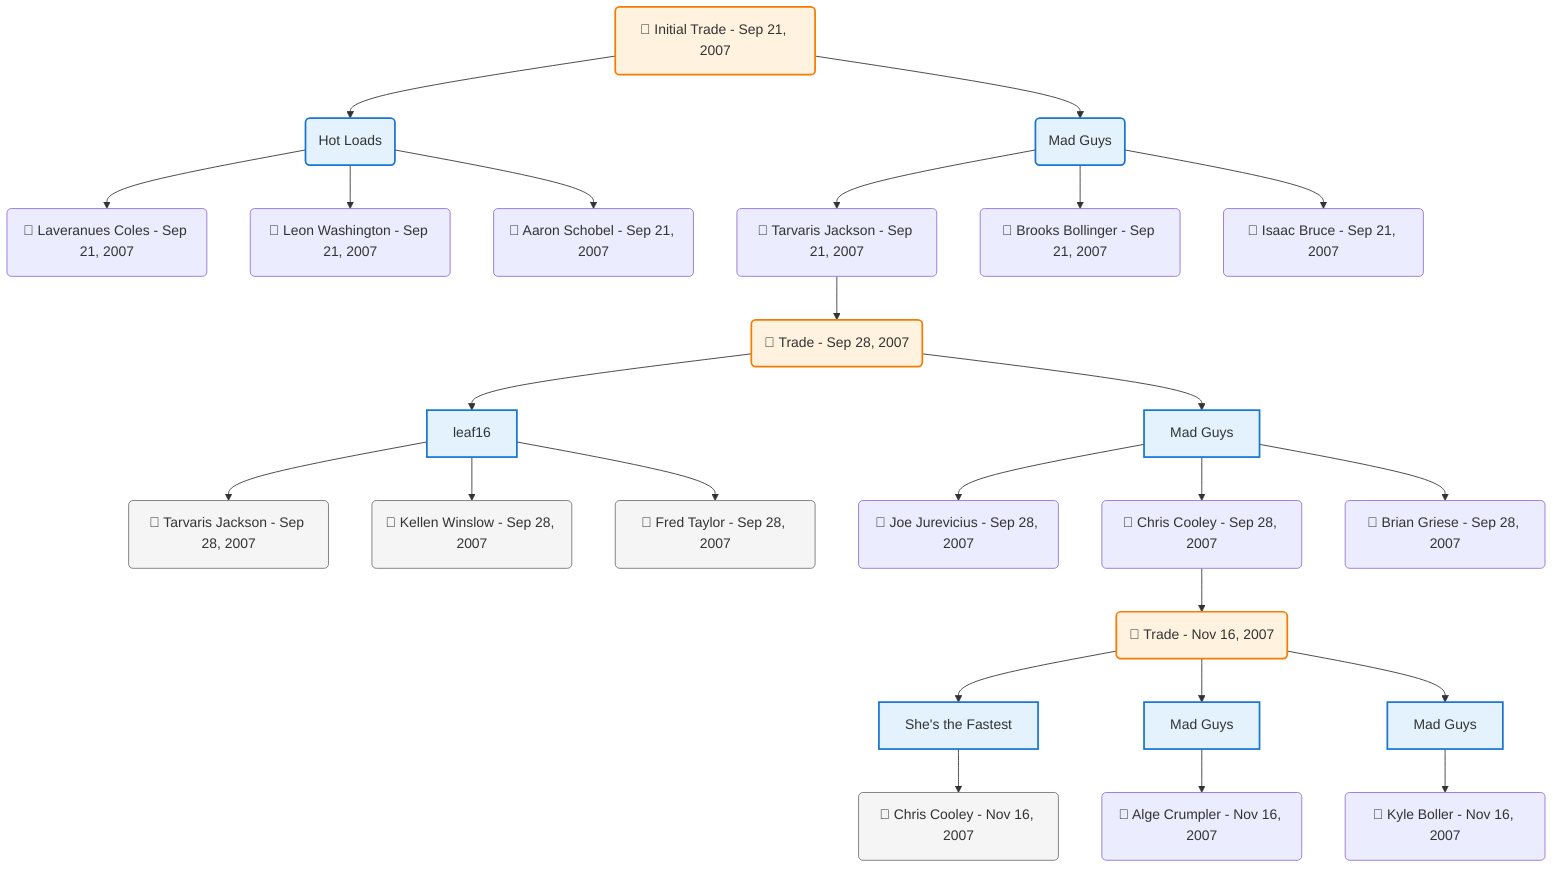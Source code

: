 flowchart TD

    TRADE_MAIN("🔄 Initial Trade - Sep 21, 2007")
    TEAM_1("Hot Loads")
    TEAM_2("Mad Guys")
    NODE_a87494a9-e40f-4f2d-8bae-09f91080068e("🔄 Laveranues Coles - Sep 21, 2007")
    NODE_11e50192-3730-4e2f-a5d1-3e89e07522ca("🔄 Leon Washington - Sep 21, 2007")
    NODE_629ee4f5-a8a1-4ae6-aa9d-5640d506f41c("🔄 Aaron Schobel - Sep 21, 2007")
    NODE_8b2f4145-d82a-4997-b2cb-5aaf610aa85d("🔄 Tarvaris Jackson - Sep 21, 2007")
    TRADE_c59e7eb7-f634-42b5-8514-c8808dafb7e8_3("🔄 Trade - Sep 28, 2007")
    TEAM_66fb98f4-89a7-45f9-893a-b41d71e6249d_4["leaf16"]
    NODE_96784880-9392-4def-b707-64931900e130("🔄 Tarvaris Jackson - Sep 28, 2007")
    NODE_a6533d71-fd41-468f-8038-1a3b2087ef9a("🔄 Kellen Winslow - Sep 28, 2007")
    NODE_0ea5d6d6-cc77-41b5-9a83-4d474fea7709("🔄 Fred Taylor - Sep 28, 2007")
    TEAM_f5908944-6efd-40eb-af54-6c53004e0e2f_5["Mad Guys"]
    NODE_dc31f765-b843-4d96-8595-60e30846c6e3("🔄 Joe Jurevicius - Sep 28, 2007")
    NODE_3e834071-e94a-4f99-83c7-b34551f6ceec("🔄 Chris Cooley - Sep 28, 2007")
    TRADE_f2af289f-bcd0-4cc3-b282-34caa5fbc5af_6("🔄 Trade - Nov 16, 2007")
    TEAM_4449259f-64af-44fd-9235-1facc0926234_7["She's the Fastest"]
    NODE_4905cfb4-f8bb-4be6-aac1-7a80e9744fc6("🔄 Chris Cooley - Nov 16, 2007")
    TEAM_f5908944-6efd-40eb-af54-6c53004e0e2f_8["Mad Guys"]
    NODE_2968b211-6807-4585-8ee9-1c2febd14e73("🔄 Alge Crumpler - Nov 16, 2007")
    TEAM_f5908944-6efd-40eb-af54-6c53004e0e2f_9["Mad Guys"]
    NODE_6a83272e-31f3-4092-932d-b86963be4505("🔄 Kyle Boller - Nov 16, 2007")
    NODE_d7169586-9700-4945-8026-f47083e4aefd("🔄 Brian Griese - Sep 28, 2007")
    NODE_a4f0139b-f16b-43ae-a3a7-b69b78dbe2fc("🔄 Brooks Bollinger - Sep 21, 2007")
    NODE_eaefb452-de4b-4cb1-ac11-f7711c7cb314("🔄 Isaac Bruce - Sep 21, 2007")

    TRADE_MAIN --> TEAM_1
    TRADE_MAIN --> TEAM_2
    TEAM_1 --> NODE_a87494a9-e40f-4f2d-8bae-09f91080068e
    TEAM_1 --> NODE_11e50192-3730-4e2f-a5d1-3e89e07522ca
    TEAM_1 --> NODE_629ee4f5-a8a1-4ae6-aa9d-5640d506f41c
    TEAM_2 --> NODE_8b2f4145-d82a-4997-b2cb-5aaf610aa85d
    NODE_8b2f4145-d82a-4997-b2cb-5aaf610aa85d --> TRADE_c59e7eb7-f634-42b5-8514-c8808dafb7e8_3
    TRADE_c59e7eb7-f634-42b5-8514-c8808dafb7e8_3 --> TEAM_66fb98f4-89a7-45f9-893a-b41d71e6249d_4
    TEAM_66fb98f4-89a7-45f9-893a-b41d71e6249d_4 --> NODE_96784880-9392-4def-b707-64931900e130
    TEAM_66fb98f4-89a7-45f9-893a-b41d71e6249d_4 --> NODE_a6533d71-fd41-468f-8038-1a3b2087ef9a
    TEAM_66fb98f4-89a7-45f9-893a-b41d71e6249d_4 --> NODE_0ea5d6d6-cc77-41b5-9a83-4d474fea7709
    TRADE_c59e7eb7-f634-42b5-8514-c8808dafb7e8_3 --> TEAM_f5908944-6efd-40eb-af54-6c53004e0e2f_5
    TEAM_f5908944-6efd-40eb-af54-6c53004e0e2f_5 --> NODE_dc31f765-b843-4d96-8595-60e30846c6e3
    TEAM_f5908944-6efd-40eb-af54-6c53004e0e2f_5 --> NODE_3e834071-e94a-4f99-83c7-b34551f6ceec
    NODE_3e834071-e94a-4f99-83c7-b34551f6ceec --> TRADE_f2af289f-bcd0-4cc3-b282-34caa5fbc5af_6
    TRADE_f2af289f-bcd0-4cc3-b282-34caa5fbc5af_6 --> TEAM_4449259f-64af-44fd-9235-1facc0926234_7
    TEAM_4449259f-64af-44fd-9235-1facc0926234_7 --> NODE_4905cfb4-f8bb-4be6-aac1-7a80e9744fc6
    TRADE_f2af289f-bcd0-4cc3-b282-34caa5fbc5af_6 --> TEAM_f5908944-6efd-40eb-af54-6c53004e0e2f_8
    TEAM_f5908944-6efd-40eb-af54-6c53004e0e2f_8 --> NODE_2968b211-6807-4585-8ee9-1c2febd14e73
    TRADE_f2af289f-bcd0-4cc3-b282-34caa5fbc5af_6 --> TEAM_f5908944-6efd-40eb-af54-6c53004e0e2f_9
    TEAM_f5908944-6efd-40eb-af54-6c53004e0e2f_9 --> NODE_6a83272e-31f3-4092-932d-b86963be4505
    TEAM_f5908944-6efd-40eb-af54-6c53004e0e2f_5 --> NODE_d7169586-9700-4945-8026-f47083e4aefd
    TEAM_2 --> NODE_a4f0139b-f16b-43ae-a3a7-b69b78dbe2fc
    TEAM_2 --> NODE_eaefb452-de4b-4cb1-ac11-f7711c7cb314

    %% Node styling
    classDef teamNode fill:#e3f2fd,stroke:#1976d2,stroke-width:2px
    classDef tradeNode fill:#fff3e0,stroke:#f57c00,stroke-width:2px
    classDef playerNode fill:#f3e5f5,stroke:#7b1fa2,stroke-width:1px
    classDef nonRootPlayerNode fill:#f5f5f5,stroke:#757575,stroke-width:1px
    classDef endNode fill:#ffebee,stroke:#c62828,stroke-width:2px
    classDef waiverNode fill:#e8f5e8,stroke:#388e3c,stroke-width:2px
    classDef championshipNode fill:#fff9c4,stroke:#f57f17,stroke-width:3px

    class TEAM_1,TEAM_2,TEAM_66fb98f4-89a7-45f9-893a-b41d71e6249d_4,TEAM_f5908944-6efd-40eb-af54-6c53004e0e2f_5,TEAM_4449259f-64af-44fd-9235-1facc0926234_7,TEAM_f5908944-6efd-40eb-af54-6c53004e0e2f_8,TEAM_f5908944-6efd-40eb-af54-6c53004e0e2f_9 teamNode
    class NODE_96784880-9392-4def-b707-64931900e130,NODE_a6533d71-fd41-468f-8038-1a3b2087ef9a,NODE_0ea5d6d6-cc77-41b5-9a83-4d474fea7709,NODE_4905cfb4-f8bb-4be6-aac1-7a80e9744fc6 nonRootPlayerNode
    class TRADE_MAIN,TRADE_c59e7eb7-f634-42b5-8514-c8808dafb7e8_3,TRADE_f2af289f-bcd0-4cc3-b282-34caa5fbc5af_6 tradeNode